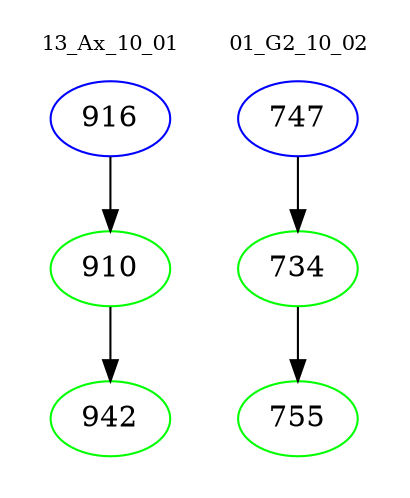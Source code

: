 digraph{
subgraph cluster_0 {
color = white
label = "13_Ax_10_01";
fontsize=10;
T0_916 [label="916", color="blue"]
T0_916 -> T0_910 [color="black"]
T0_910 [label="910", color="green"]
T0_910 -> T0_942 [color="black"]
T0_942 [label="942", color="green"]
}
subgraph cluster_1 {
color = white
label = "01_G2_10_02";
fontsize=10;
T1_747 [label="747", color="blue"]
T1_747 -> T1_734 [color="black"]
T1_734 [label="734", color="green"]
T1_734 -> T1_755 [color="black"]
T1_755 [label="755", color="green"]
}
}
